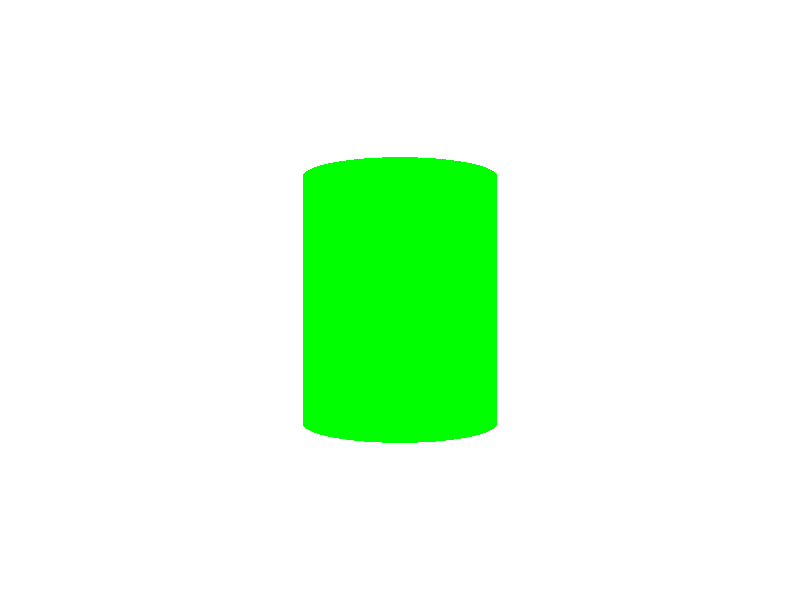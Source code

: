 // 6_animation2.pov

#include "colors.inc"        
#include "shapes.inc"    
#include "stones.inc"

background{color White} 

camera {
  location <0, 0, -5>
  look_at <0, 0, 0>
}

light_source {
  <5,5,-10>
  color White
}

cylinder {
  <0, 1.0, 0>, <0,-1.0, 0>, 0.8
  pigment {color rgb<0.0, 1.0, clock> }
}